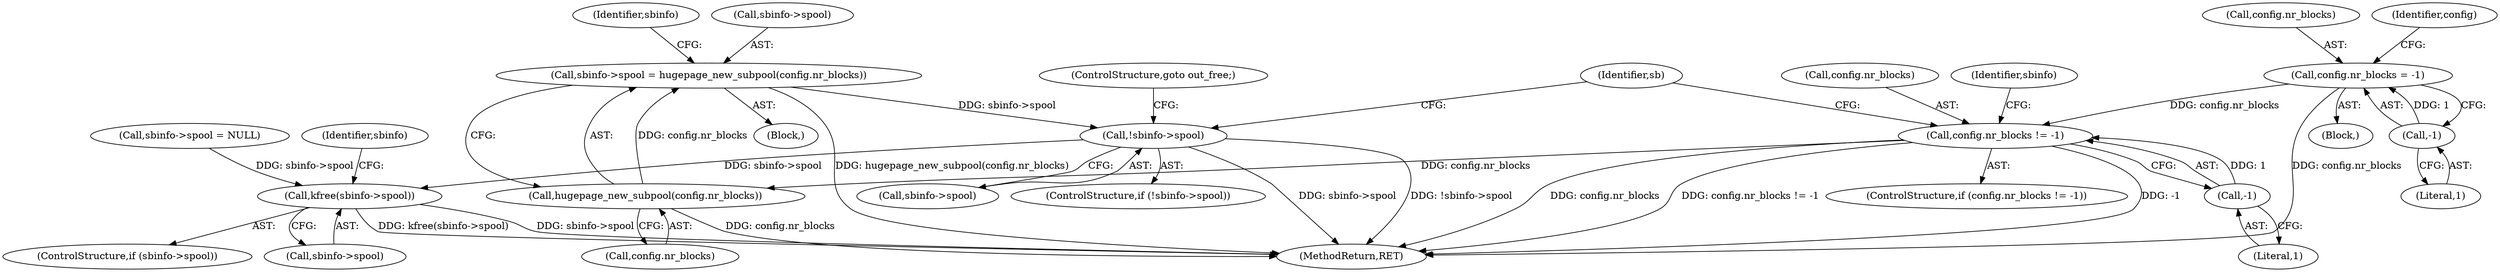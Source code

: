 digraph "0_linux_90481622d75715bfcb68501280a917dbfe516029_1@pointer" {
"1000223" [label="(Call,!sbinfo->spool)"];
"1000214" [label="(Call,sbinfo->spool = hugepage_new_subpool(config.nr_blocks))"];
"1000218" [label="(Call,hugepage_new_subpool(config.nr_blocks))"];
"1000207" [label="(Call,config.nr_blocks != -1)"];
"1000115" [label="(Call,config.nr_blocks = -1)"];
"1000119" [label="(Call,-1)"];
"1000211" [label="(Call,-1)"];
"1000298" [label="(Call,kfree(sbinfo->spool))"];
"1000201" [label="(Call,sbinfo->spool = NULL)"];
"1000227" [label="(ControlStructure,goto out_free;)"];
"1000208" [label="(Call,config.nr_blocks)"];
"1000119" [label="(Call,-1)"];
"1000216" [label="(Identifier,sbinfo)"];
"1000294" [label="(ControlStructure,if (sbinfo->spool))"];
"1000211" [label="(Call,-1)"];
"1000224" [label="(Call,sbinfo->spool)"];
"1000298" [label="(Call,kfree(sbinfo->spool))"];
"1000218" [label="(Call,hugepage_new_subpool(config.nr_blocks))"];
"1000120" [label="(Literal,1)"];
"1000307" [label="(MethodReturn,RET)"];
"1000206" [label="(ControlStructure,if (config.nr_blocks != -1))"];
"1000225" [label="(Identifier,sbinfo)"];
"1000213" [label="(Block,)"];
"1000219" [label="(Call,config.nr_blocks)"];
"1000299" [label="(Call,sbinfo->spool)"];
"1000116" [label="(Call,config.nr_blocks)"];
"1000222" [label="(ControlStructure,if (!sbinfo->spool))"];
"1000212" [label="(Literal,1)"];
"1000207" [label="(Call,config.nr_blocks != -1)"];
"1000215" [label="(Call,sbinfo->spool)"];
"1000115" [label="(Call,config.nr_blocks = -1)"];
"1000106" [label="(Block,)"];
"1000230" [label="(Identifier,sb)"];
"1000303" [label="(Identifier,sbinfo)"];
"1000123" [label="(Identifier,config)"];
"1000223" [label="(Call,!sbinfo->spool)"];
"1000214" [label="(Call,sbinfo->spool = hugepage_new_subpool(config.nr_blocks))"];
"1000223" -> "1000222"  [label="AST: "];
"1000223" -> "1000224"  [label="CFG: "];
"1000224" -> "1000223"  [label="AST: "];
"1000227" -> "1000223"  [label="CFG: "];
"1000230" -> "1000223"  [label="CFG: "];
"1000223" -> "1000307"  [label="DDG: !sbinfo->spool"];
"1000223" -> "1000307"  [label="DDG: sbinfo->spool"];
"1000214" -> "1000223"  [label="DDG: sbinfo->spool"];
"1000223" -> "1000298"  [label="DDG: sbinfo->spool"];
"1000214" -> "1000213"  [label="AST: "];
"1000214" -> "1000218"  [label="CFG: "];
"1000215" -> "1000214"  [label="AST: "];
"1000218" -> "1000214"  [label="AST: "];
"1000225" -> "1000214"  [label="CFG: "];
"1000214" -> "1000307"  [label="DDG: hugepage_new_subpool(config.nr_blocks)"];
"1000218" -> "1000214"  [label="DDG: config.nr_blocks"];
"1000218" -> "1000219"  [label="CFG: "];
"1000219" -> "1000218"  [label="AST: "];
"1000218" -> "1000307"  [label="DDG: config.nr_blocks"];
"1000207" -> "1000218"  [label="DDG: config.nr_blocks"];
"1000207" -> "1000206"  [label="AST: "];
"1000207" -> "1000211"  [label="CFG: "];
"1000208" -> "1000207"  [label="AST: "];
"1000211" -> "1000207"  [label="AST: "];
"1000216" -> "1000207"  [label="CFG: "];
"1000230" -> "1000207"  [label="CFG: "];
"1000207" -> "1000307"  [label="DDG: config.nr_blocks"];
"1000207" -> "1000307"  [label="DDG: config.nr_blocks != -1"];
"1000207" -> "1000307"  [label="DDG: -1"];
"1000115" -> "1000207"  [label="DDG: config.nr_blocks"];
"1000211" -> "1000207"  [label="DDG: 1"];
"1000115" -> "1000106"  [label="AST: "];
"1000115" -> "1000119"  [label="CFG: "];
"1000116" -> "1000115"  [label="AST: "];
"1000119" -> "1000115"  [label="AST: "];
"1000123" -> "1000115"  [label="CFG: "];
"1000115" -> "1000307"  [label="DDG: config.nr_blocks"];
"1000119" -> "1000115"  [label="DDG: 1"];
"1000119" -> "1000120"  [label="CFG: "];
"1000120" -> "1000119"  [label="AST: "];
"1000211" -> "1000212"  [label="CFG: "];
"1000212" -> "1000211"  [label="AST: "];
"1000298" -> "1000294"  [label="AST: "];
"1000298" -> "1000299"  [label="CFG: "];
"1000299" -> "1000298"  [label="AST: "];
"1000303" -> "1000298"  [label="CFG: "];
"1000298" -> "1000307"  [label="DDG: kfree(sbinfo->spool)"];
"1000298" -> "1000307"  [label="DDG: sbinfo->spool"];
"1000201" -> "1000298"  [label="DDG: sbinfo->spool"];
}
